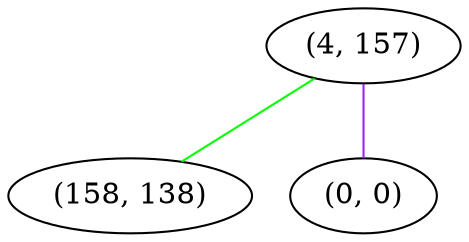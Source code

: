 graph "" {
"(4, 157)";
"(158, 138)";
"(0, 0)";
"(4, 157)" -- "(158, 138)"  [color=green, key=0, weight=2];
"(4, 157)" -- "(0, 0)"  [color=purple, key=0, weight=4];
}
